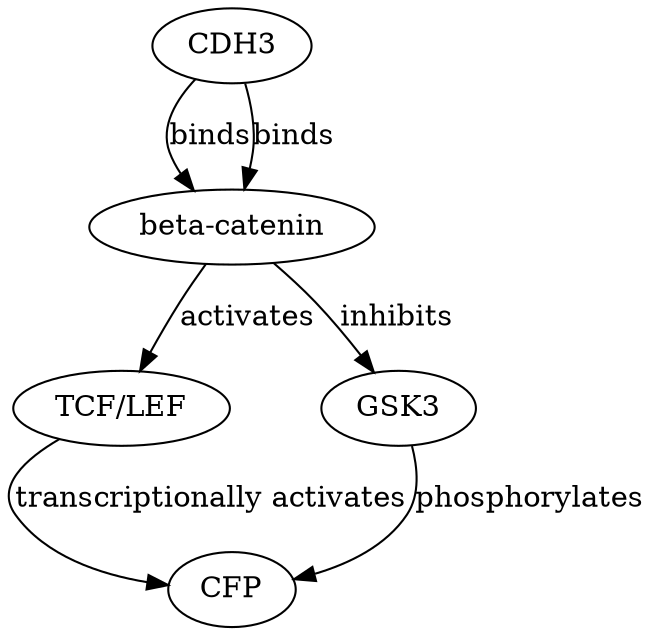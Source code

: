 digraph {
CDH3;
"beta-catenin";
"TCF/LEF";
CFP;
GSK3;
CDH3 -> "beta-catenin" [key=0, label=binds, probability=0.8, evidence="PMID: 12345678"];
CDH3 -> "beta-catenin" [key=1, label=binds, probability=0.8, evidence="PMID: 12345678"];
"beta-catenin" -> "TCF/LEF" [key=0, label=activates, probability=0.9, evidence="PMID: 23456789"];
"beta-catenin" -> GSK3 [key=0, label=inhibits, probability=0.85, evidence="PMID: 45678901"];
"TCF/LEF" -> CFP [key=0, label="transcriptionally activates", probability=0.7, evidence="PMID: 34567890"];
GSK3 -> CFP [key=0, label=phosphorylates, probability=0.6, evidence="PMID: 56789012"];
}
